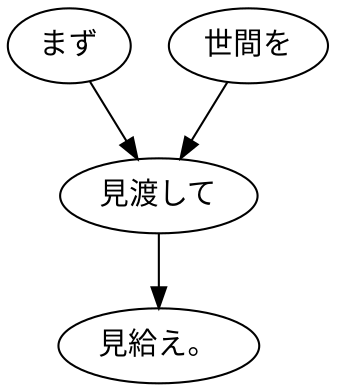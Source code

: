 digraph graph3266 {
	node0 [label="まず"];
	node1 [label="世間を"];
	node2 [label="見渡して"];
	node3 [label="見給え。"];
	node0 -> node2;
	node1 -> node2;
	node2 -> node3;
}
